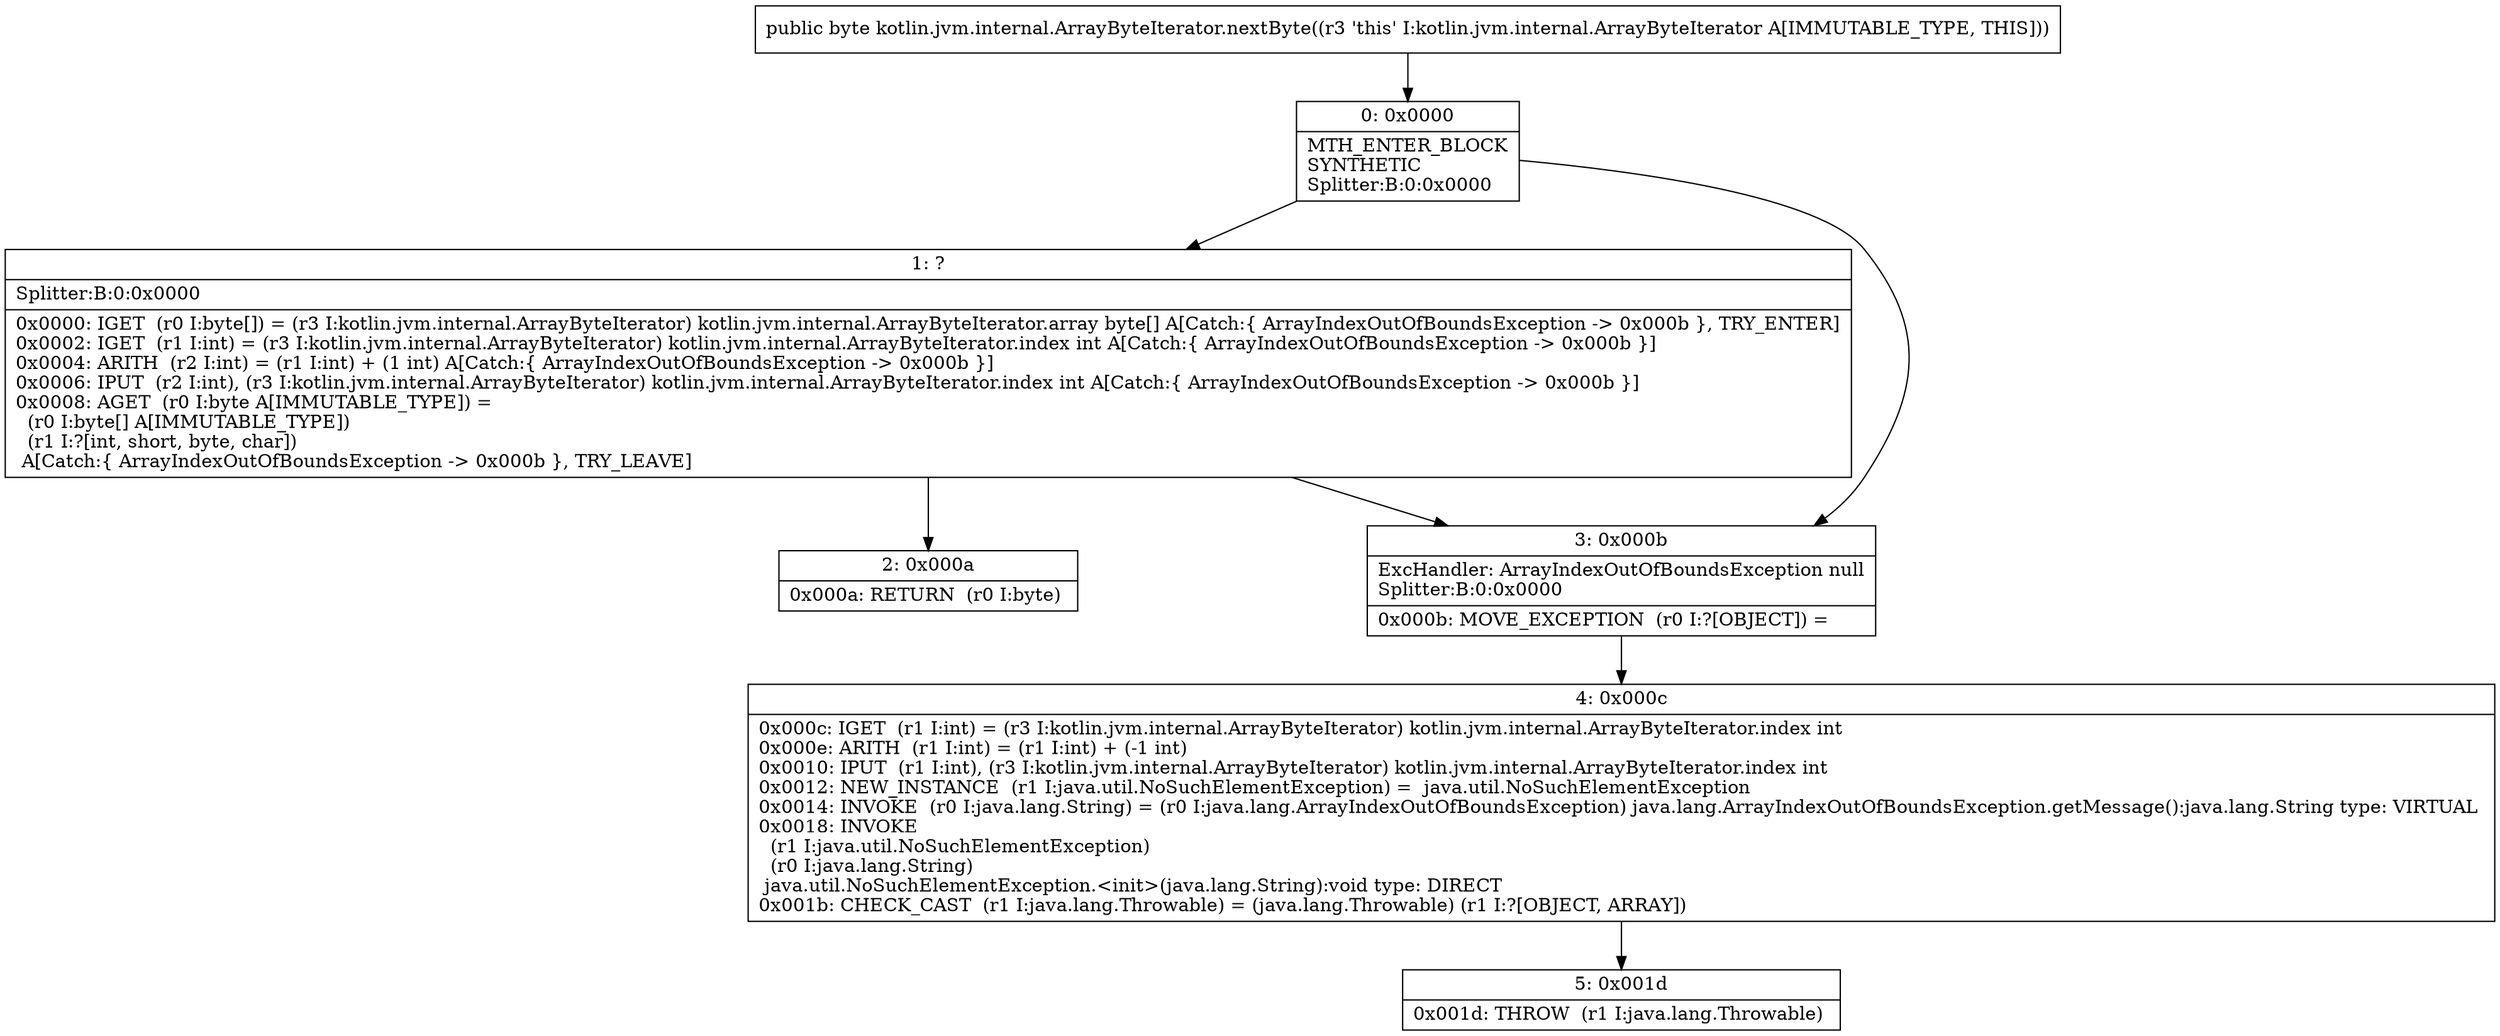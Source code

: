 digraph "CFG forkotlin.jvm.internal.ArrayByteIterator.nextByte()B" {
Node_0 [shape=record,label="{0\:\ 0x0000|MTH_ENTER_BLOCK\lSYNTHETIC\lSplitter:B:0:0x0000\l}"];
Node_1 [shape=record,label="{1\:\ ?|Splitter:B:0:0x0000\l|0x0000: IGET  (r0 I:byte[]) = (r3 I:kotlin.jvm.internal.ArrayByteIterator) kotlin.jvm.internal.ArrayByteIterator.array byte[] A[Catch:\{ ArrayIndexOutOfBoundsException \-\> 0x000b \}, TRY_ENTER]\l0x0002: IGET  (r1 I:int) = (r3 I:kotlin.jvm.internal.ArrayByteIterator) kotlin.jvm.internal.ArrayByteIterator.index int A[Catch:\{ ArrayIndexOutOfBoundsException \-\> 0x000b \}]\l0x0004: ARITH  (r2 I:int) = (r1 I:int) + (1 int) A[Catch:\{ ArrayIndexOutOfBoundsException \-\> 0x000b \}]\l0x0006: IPUT  (r2 I:int), (r3 I:kotlin.jvm.internal.ArrayByteIterator) kotlin.jvm.internal.ArrayByteIterator.index int A[Catch:\{ ArrayIndexOutOfBoundsException \-\> 0x000b \}]\l0x0008: AGET  (r0 I:byte A[IMMUTABLE_TYPE]) = \l  (r0 I:byte[] A[IMMUTABLE_TYPE])\l  (r1 I:?[int, short, byte, char])\l A[Catch:\{ ArrayIndexOutOfBoundsException \-\> 0x000b \}, TRY_LEAVE]\l}"];
Node_2 [shape=record,label="{2\:\ 0x000a|0x000a: RETURN  (r0 I:byte) \l}"];
Node_3 [shape=record,label="{3\:\ 0x000b|ExcHandler: ArrayIndexOutOfBoundsException null\lSplitter:B:0:0x0000\l|0x000b: MOVE_EXCEPTION  (r0 I:?[OBJECT]) =  \l}"];
Node_4 [shape=record,label="{4\:\ 0x000c|0x000c: IGET  (r1 I:int) = (r3 I:kotlin.jvm.internal.ArrayByteIterator) kotlin.jvm.internal.ArrayByteIterator.index int \l0x000e: ARITH  (r1 I:int) = (r1 I:int) + (\-1 int) \l0x0010: IPUT  (r1 I:int), (r3 I:kotlin.jvm.internal.ArrayByteIterator) kotlin.jvm.internal.ArrayByteIterator.index int \l0x0012: NEW_INSTANCE  (r1 I:java.util.NoSuchElementException) =  java.util.NoSuchElementException \l0x0014: INVOKE  (r0 I:java.lang.String) = (r0 I:java.lang.ArrayIndexOutOfBoundsException) java.lang.ArrayIndexOutOfBoundsException.getMessage():java.lang.String type: VIRTUAL \l0x0018: INVOKE  \l  (r1 I:java.util.NoSuchElementException)\l  (r0 I:java.lang.String)\l java.util.NoSuchElementException.\<init\>(java.lang.String):void type: DIRECT \l0x001b: CHECK_CAST  (r1 I:java.lang.Throwable) = (java.lang.Throwable) (r1 I:?[OBJECT, ARRAY]) \l}"];
Node_5 [shape=record,label="{5\:\ 0x001d|0x001d: THROW  (r1 I:java.lang.Throwable) \l}"];
MethodNode[shape=record,label="{public byte kotlin.jvm.internal.ArrayByteIterator.nextByte((r3 'this' I:kotlin.jvm.internal.ArrayByteIterator A[IMMUTABLE_TYPE, THIS])) }"];
MethodNode -> Node_0;
Node_0 -> Node_1;
Node_0 -> Node_3;
Node_1 -> Node_2;
Node_1 -> Node_3;
Node_3 -> Node_4;
Node_4 -> Node_5;
}

